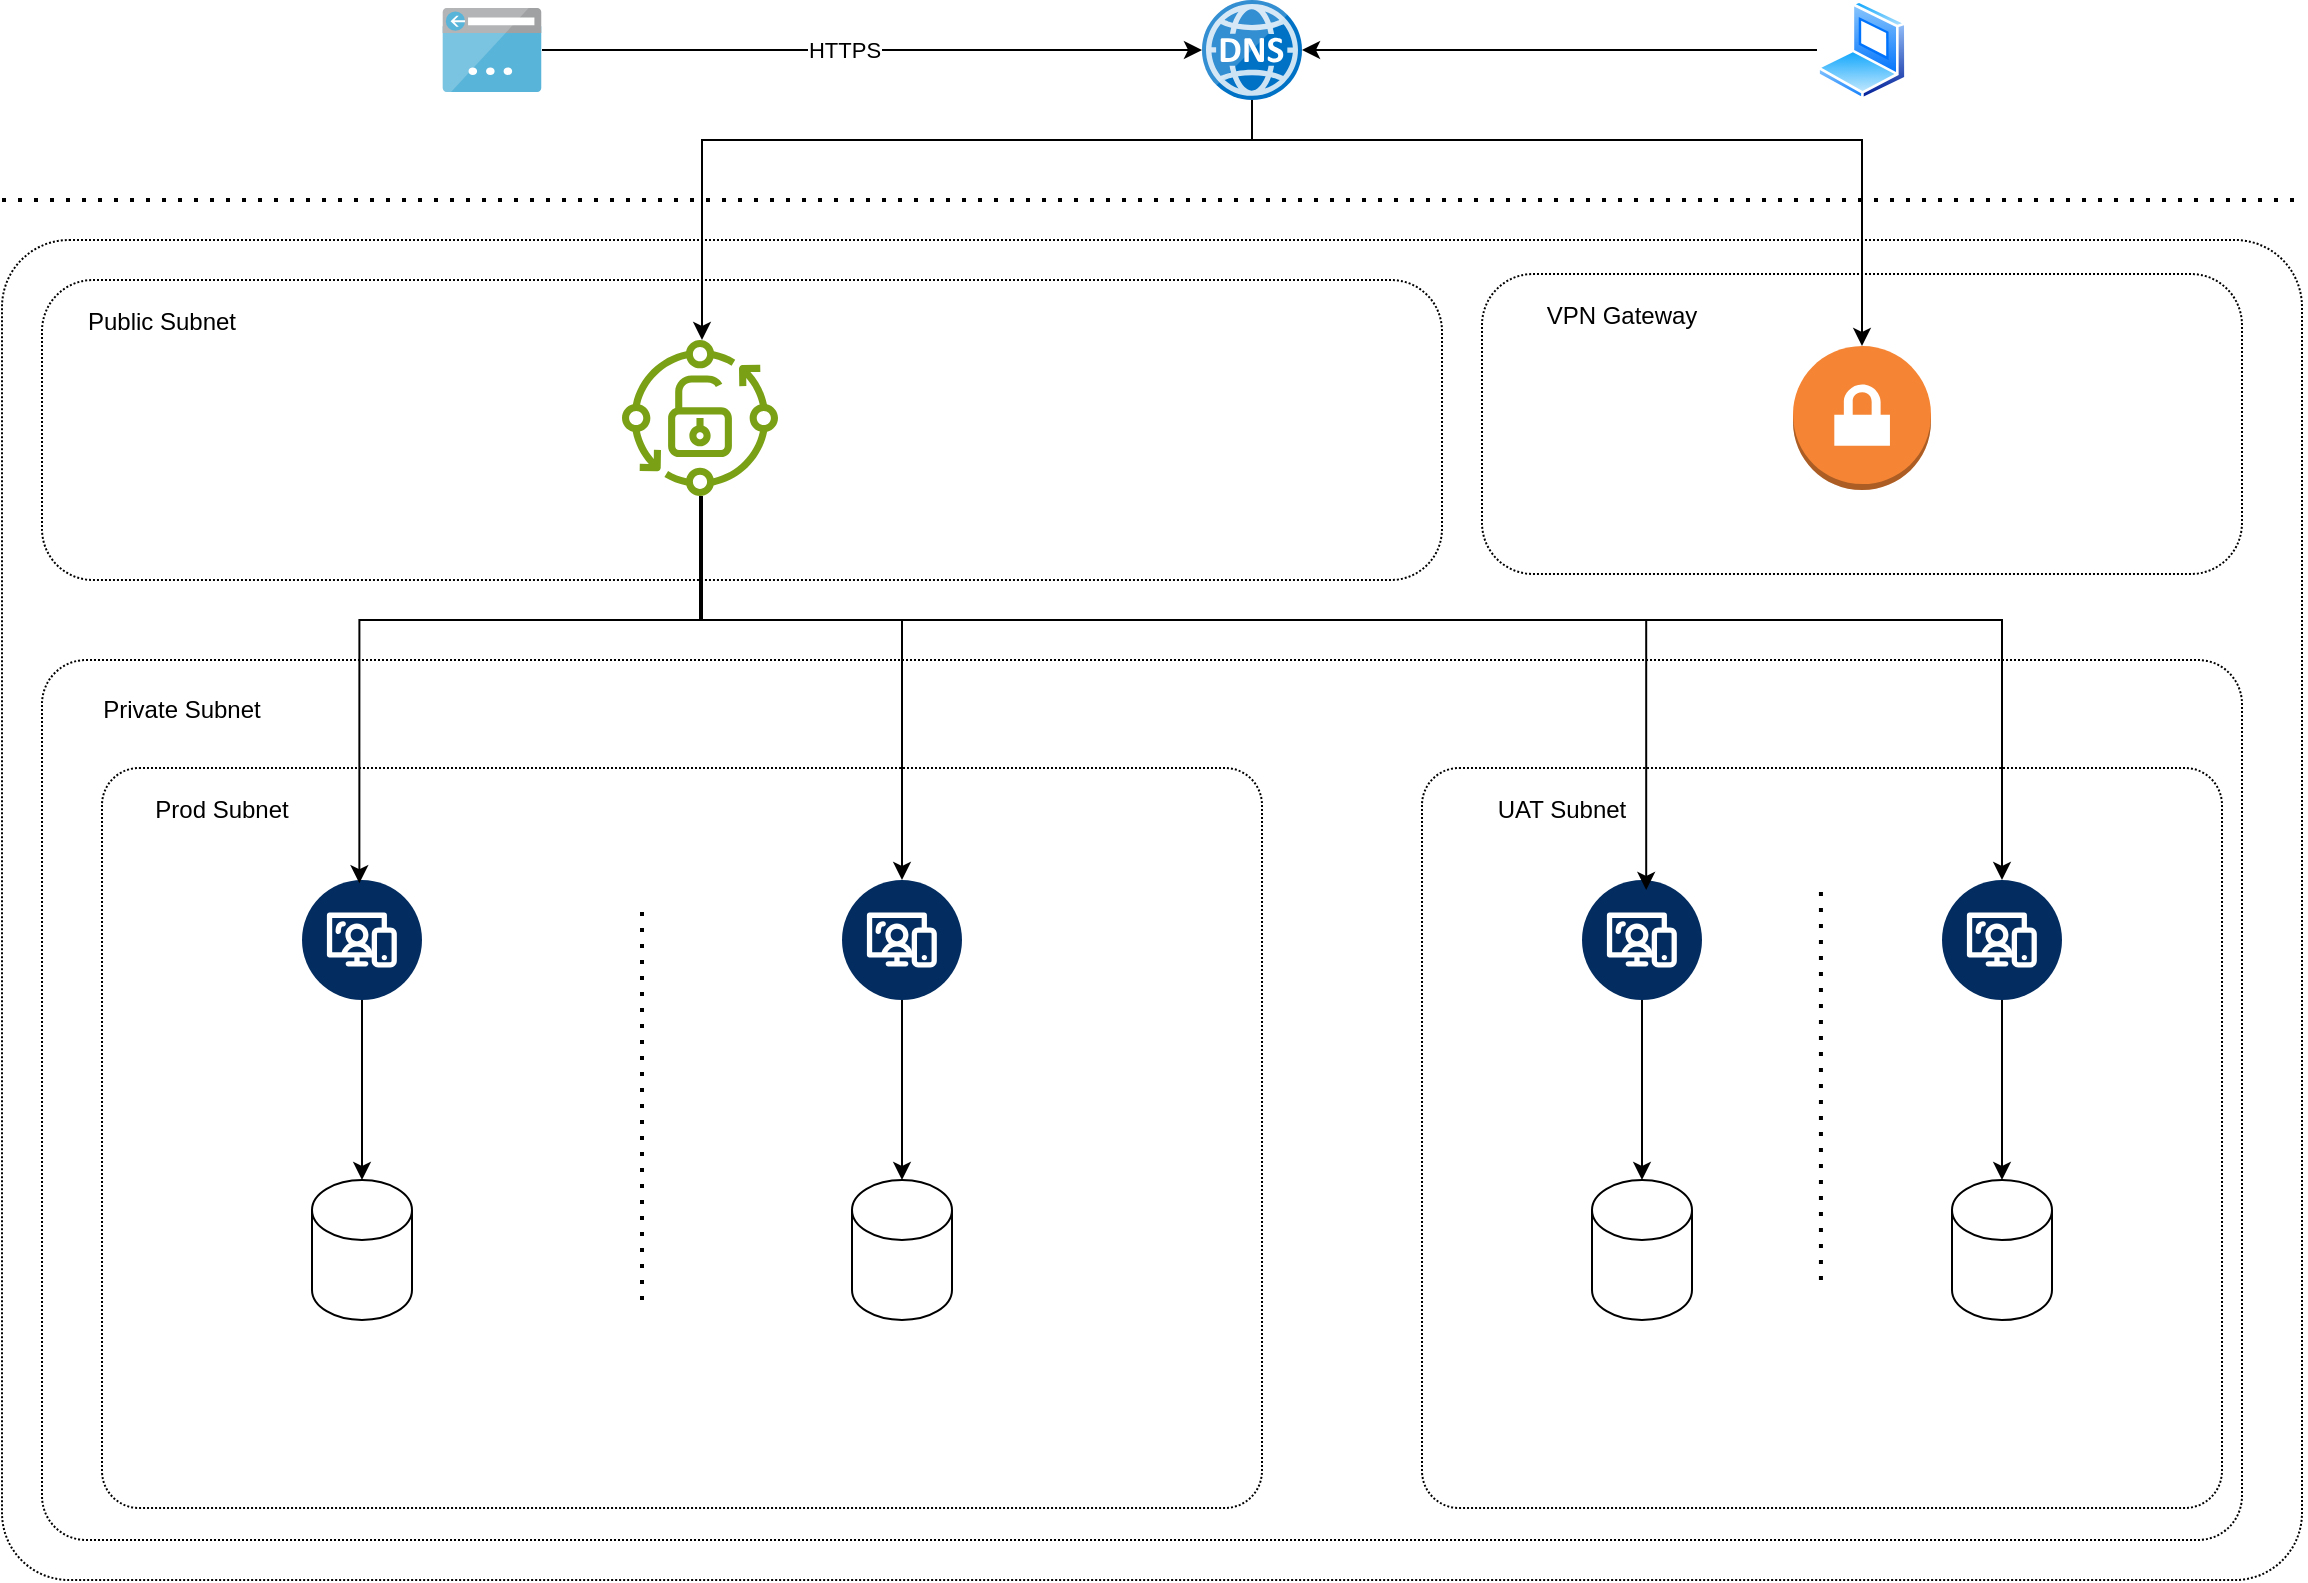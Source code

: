 <mxfile version="24.8.4">
  <diagram name="Page-1" id="b_wjNfzORTjbHEDvQfJR">
    <mxGraphModel dx="1644" dy="794" grid="1" gridSize="10" guides="1" tooltips="1" connect="1" arrows="1" fold="1" page="1" pageScale="1" pageWidth="1169" pageHeight="827" math="0" shadow="0">
      <root>
        <mxCell id="0" />
        <mxCell id="1" parent="0" />
        <mxCell id="yVznmgjhYQ62BfokBK0U-36" value="" style="rounded=1;whiteSpace=wrap;html=1;fillColor=none;dashed=1;dashPattern=1 1;arcSize=5;movable=0;resizable=0;rotatable=0;deletable=0;editable=0;locked=1;connectable=0;" vertex="1" parent="1">
          <mxGeometry x="10" y="150" width="1150" height="670" as="geometry" />
        </mxCell>
        <mxCell id="yVznmgjhYQ62BfokBK0U-29" value="" style="rounded=1;whiteSpace=wrap;html=1;fillColor=none;dashed=1;dashPattern=1 1;arcSize=17;movable=0;resizable=0;rotatable=0;deletable=0;editable=0;locked=1;connectable=0;" vertex="1" parent="1">
          <mxGeometry x="750" y="167" width="380" height="150" as="geometry" />
        </mxCell>
        <mxCell id="yVznmgjhYQ62BfokBK0U-1" value="" style="endArrow=none;dashed=1;html=1;dashPattern=1 3;strokeWidth=2;rounded=0;movable=0;resizable=0;rotatable=0;deletable=0;editable=0;locked=1;connectable=0;" edge="1" parent="1">
          <mxGeometry width="50" height="50" relative="1" as="geometry">
            <mxPoint x="10" y="130" as="sourcePoint" />
            <mxPoint x="1160" y="130" as="targetPoint" />
          </mxGeometry>
        </mxCell>
        <mxCell id="yVznmgjhYQ62BfokBK0U-2" value="" style="rounded=1;whiteSpace=wrap;html=1;fillColor=none;dashed=1;dashPattern=1 1;arcSize=5;movable=1;resizable=1;rotatable=1;deletable=1;editable=1;locked=0;connectable=1;" vertex="1" parent="1">
          <mxGeometry x="30" y="360" width="1100" height="440" as="geometry" />
        </mxCell>
        <mxCell id="yVznmgjhYQ62BfokBK0U-3" value="" style="rounded=1;whiteSpace=wrap;html=1;fillColor=none;dashed=1;dashPattern=1 1;arcSize=5;movable=0;resizable=0;rotatable=0;deletable=0;editable=0;locked=1;connectable=0;" vertex="1" parent="1">
          <mxGeometry x="60" y="414" width="580" height="370" as="geometry" />
        </mxCell>
        <mxCell id="yVznmgjhYQ62BfokBK0U-4" value="" style="rounded=1;whiteSpace=wrap;html=1;fillColor=none;dashed=1;dashPattern=1 1;arcSize=5;movable=0;resizable=0;rotatable=0;deletable=0;editable=0;locked=1;connectable=0;" vertex="1" parent="1">
          <mxGeometry x="720" y="414" width="400" height="370" as="geometry" />
        </mxCell>
        <mxCell id="yVznmgjhYQ62BfokBK0U-5" value="" style="rounded=1;whiteSpace=wrap;html=1;fillColor=none;dashed=1;dashPattern=1 1;arcSize=17;movable=0;resizable=0;rotatable=0;deletable=0;editable=0;locked=1;connectable=0;" vertex="1" parent="1">
          <mxGeometry x="30" y="170" width="700" height="150" as="geometry" />
        </mxCell>
        <mxCell id="yVznmgjhYQ62BfokBK0U-17" value="" style="shape=cylinder3;whiteSpace=wrap;html=1;boundedLbl=1;backgroundOutline=1;size=15;" vertex="1" parent="1">
          <mxGeometry x="165" y="620" width="50" height="70" as="geometry" />
        </mxCell>
        <mxCell id="yVznmgjhYQ62BfokBK0U-18" value="" style="shape=cylinder3;whiteSpace=wrap;html=1;boundedLbl=1;backgroundOutline=1;size=15;" vertex="1" parent="1">
          <mxGeometry x="435" y="620" width="50" height="70" as="geometry" />
        </mxCell>
        <mxCell id="yVznmgjhYQ62BfokBK0U-19" value="" style="verticalLabelPosition=bottom;aspect=fixed;html=1;shape=mxgraph.salesforce.web2;" vertex="1" parent="1">
          <mxGeometry x="160" y="470" width="60" height="60" as="geometry" />
        </mxCell>
        <mxCell id="yVznmgjhYQ62BfokBK0U-20" value="" style="verticalLabelPosition=bottom;aspect=fixed;html=1;shape=mxgraph.salesforce.web2;" vertex="1" parent="1">
          <mxGeometry x="430" y="470" width="60" height="60" as="geometry" />
        </mxCell>
        <mxCell id="yVznmgjhYQ62BfokBK0U-22" value="" style="shape=cylinder3;whiteSpace=wrap;html=1;boundedLbl=1;backgroundOutline=1;size=15;" vertex="1" parent="1">
          <mxGeometry x="985" y="620" width="50" height="70" as="geometry" />
        </mxCell>
        <mxCell id="yVznmgjhYQ62BfokBK0U-23" value="" style="verticalLabelPosition=bottom;aspect=fixed;html=1;shape=mxgraph.salesforce.web2;" vertex="1" parent="1">
          <mxGeometry x="980" y="470" width="60" height="60" as="geometry" />
        </mxCell>
        <mxCell id="yVznmgjhYQ62BfokBK0U-25" value="" style="endArrow=none;dashed=1;html=1;dashPattern=1 3;strokeWidth=2;rounded=0;movable=0;resizable=0;rotatable=0;deletable=0;editable=0;locked=1;connectable=0;" edge="1" parent="1">
          <mxGeometry width="50" height="50" relative="1" as="geometry">
            <mxPoint x="330" y="680" as="sourcePoint" />
            <mxPoint x="330" y="480" as="targetPoint" />
          </mxGeometry>
        </mxCell>
        <mxCell id="yVznmgjhYQ62BfokBK0U-52" style="edgeStyle=orthogonalEdgeStyle;rounded=0;orthogonalLoop=1;jettySize=auto;html=1;" edge="1" parent="1" source="yVznmgjhYQ62BfokBK0U-26" target="yVznmgjhYQ62BfokBK0U-23">
          <mxGeometry relative="1" as="geometry">
            <Array as="points">
              <mxPoint x="359" y="340" />
              <mxPoint x="1010" y="340" />
            </Array>
          </mxGeometry>
        </mxCell>
        <mxCell id="yVznmgjhYQ62BfokBK0U-26" value="" style="sketch=0;outlineConnect=0;fontColor=#232F3E;gradientColor=none;fillColor=#7AA116;strokeColor=none;dashed=0;verticalLabelPosition=bottom;verticalAlign=top;align=center;html=1;fontSize=12;fontStyle=0;aspect=fixed;pointerEvents=1;shape=mxgraph.aws4.iot_greengrass_component_public;" vertex="1" parent="1">
          <mxGeometry x="320" y="200" width="78" height="78" as="geometry" />
        </mxCell>
        <mxCell id="yVznmgjhYQ62BfokBK0U-27" value="" style="outlineConnect=0;dashed=0;verticalLabelPosition=bottom;verticalAlign=top;align=center;html=1;shape=mxgraph.aws3.vpn_gateway;fillColor=#F58534;gradientColor=none;" vertex="1" parent="1">
          <mxGeometry x="905.5" y="203" width="69" height="72" as="geometry" />
        </mxCell>
        <mxCell id="yVznmgjhYQ62BfokBK0U-30" value="Public Subnet" style="text;html=1;align=center;verticalAlign=middle;whiteSpace=wrap;rounded=0;" vertex="1" parent="1">
          <mxGeometry x="30" y="176" width="120" height="30" as="geometry" />
        </mxCell>
        <mxCell id="yVznmgjhYQ62BfokBK0U-31" value="Private Subnet" style="text;html=1;align=center;verticalAlign=middle;whiteSpace=wrap;rounded=0;" vertex="1" parent="1">
          <mxGeometry x="40" y="370" width="120" height="30" as="geometry" />
        </mxCell>
        <mxCell id="yVznmgjhYQ62BfokBK0U-32" value="Prod Subnet" style="text;html=1;align=center;verticalAlign=middle;whiteSpace=wrap;rounded=0;" vertex="1" parent="1">
          <mxGeometry x="60" y="420" width="120" height="30" as="geometry" />
        </mxCell>
        <mxCell id="yVznmgjhYQ62BfokBK0U-33" value="UAT Subnet" style="text;html=1;align=center;verticalAlign=middle;whiteSpace=wrap;rounded=0;" vertex="1" parent="1">
          <mxGeometry x="730" y="420" width="120" height="30" as="geometry" />
        </mxCell>
        <mxCell id="yVznmgjhYQ62BfokBK0U-54" style="edgeStyle=orthogonalEdgeStyle;rounded=0;orthogonalLoop=1;jettySize=auto;html=1;" edge="1" parent="1" source="yVznmgjhYQ62BfokBK0U-34" target="yVznmgjhYQ62BfokBK0U-35">
          <mxGeometry relative="1" as="geometry" />
        </mxCell>
        <mxCell id="yVznmgjhYQ62BfokBK0U-34" value="" style="verticalLabelPosition=bottom;aspect=fixed;html=1;shape=mxgraph.salesforce.web2;" vertex="1" parent="1">
          <mxGeometry x="800" y="470" width="60" height="60" as="geometry" />
        </mxCell>
        <mxCell id="yVznmgjhYQ62BfokBK0U-35" value="" style="shape=cylinder3;whiteSpace=wrap;html=1;boundedLbl=1;backgroundOutline=1;size=15;" vertex="1" parent="1">
          <mxGeometry x="805" y="620" width="50" height="70" as="geometry" />
        </mxCell>
        <mxCell id="yVznmgjhYQ62BfokBK0U-43" style="edgeStyle=orthogonalEdgeStyle;rounded=0;orthogonalLoop=1;jettySize=auto;html=1;" edge="1" parent="1" source="yVznmgjhYQ62BfokBK0U-37" target="yVznmgjhYQ62BfokBK0U-38">
          <mxGeometry relative="1" as="geometry" />
        </mxCell>
        <mxCell id="yVznmgjhYQ62BfokBK0U-56" value="HTTPS" style="edgeLabel;html=1;align=center;verticalAlign=middle;resizable=0;points=[];" vertex="1" connectable="0" parent="yVznmgjhYQ62BfokBK0U-43">
          <mxGeometry x="-0.476" y="-3" relative="1" as="geometry">
            <mxPoint x="64" y="-3" as="offset" />
          </mxGeometry>
        </mxCell>
        <mxCell id="yVznmgjhYQ62BfokBK0U-37" value="" style="image;sketch=0;aspect=fixed;html=1;points=[];align=center;fontSize=12;image=img/lib/mscae/App_Service_IPAddress.svg;" vertex="1" parent="1">
          <mxGeometry x="230" y="34" width="50" height="42" as="geometry" />
        </mxCell>
        <mxCell id="yVznmgjhYQ62BfokBK0U-44" style="edgeStyle=orthogonalEdgeStyle;rounded=0;orthogonalLoop=1;jettySize=auto;html=1;" edge="1" parent="1" source="yVznmgjhYQ62BfokBK0U-38" target="yVznmgjhYQ62BfokBK0U-26">
          <mxGeometry relative="1" as="geometry">
            <Array as="points">
              <mxPoint x="635" y="100" />
              <mxPoint x="360" y="100" />
            </Array>
          </mxGeometry>
        </mxCell>
        <mxCell id="yVznmgjhYQ62BfokBK0U-38" value="" style="image;sketch=0;aspect=fixed;html=1;points=[];align=center;fontSize=12;image=img/lib/mscae/DNS.svg;" vertex="1" parent="1">
          <mxGeometry x="610" y="30" width="50" height="50" as="geometry" />
        </mxCell>
        <mxCell id="yVznmgjhYQ62BfokBK0U-39" value="" style="image;aspect=fixed;perimeter=ellipsePerimeter;html=1;align=center;shadow=0;dashed=0;spacingTop=3;image=img/lib/active_directory/laptop_client.svg;" vertex="1" parent="1">
          <mxGeometry x="917.5" y="30" width="45" height="50" as="geometry" />
        </mxCell>
        <mxCell id="yVznmgjhYQ62BfokBK0U-40" value="VPN Gateway" style="text;html=1;align=center;verticalAlign=middle;whiteSpace=wrap;rounded=0;" vertex="1" parent="1">
          <mxGeometry x="760" y="173" width="120" height="30" as="geometry" />
        </mxCell>
        <mxCell id="yVznmgjhYQ62BfokBK0U-41" style="edgeStyle=orthogonalEdgeStyle;rounded=0;orthogonalLoop=1;jettySize=auto;html=1;exitX=0.5;exitY=1;exitDx=0;exitDy=0;" edge="1" parent="1" source="yVznmgjhYQ62BfokBK0U-40" target="yVznmgjhYQ62BfokBK0U-40">
          <mxGeometry relative="1" as="geometry" />
        </mxCell>
        <mxCell id="yVznmgjhYQ62BfokBK0U-45" style="edgeStyle=orthogonalEdgeStyle;rounded=0;orthogonalLoop=1;jettySize=auto;html=1;entryX=0.5;entryY=0;entryDx=0;entryDy=0;entryPerimeter=0;" edge="1" parent="1" source="yVznmgjhYQ62BfokBK0U-38" target="yVznmgjhYQ62BfokBK0U-27">
          <mxGeometry relative="1" as="geometry">
            <Array as="points">
              <mxPoint x="635" y="100" />
              <mxPoint x="940" y="100" />
            </Array>
          </mxGeometry>
        </mxCell>
        <mxCell id="yVznmgjhYQ62BfokBK0U-46" style="edgeStyle=orthogonalEdgeStyle;rounded=0;orthogonalLoop=1;jettySize=auto;html=1;" edge="1" parent="1" source="yVznmgjhYQ62BfokBK0U-39" target="yVznmgjhYQ62BfokBK0U-38">
          <mxGeometry relative="1" as="geometry" />
        </mxCell>
        <mxCell id="yVznmgjhYQ62BfokBK0U-47" style="edgeStyle=orthogonalEdgeStyle;rounded=0;orthogonalLoop=1;jettySize=auto;html=1;entryX=0.478;entryY=0.027;entryDx=0;entryDy=0;entryPerimeter=0;" edge="1" parent="1" source="yVznmgjhYQ62BfokBK0U-26" target="yVznmgjhYQ62BfokBK0U-19">
          <mxGeometry relative="1" as="geometry">
            <Array as="points">
              <mxPoint x="359" y="340" />
              <mxPoint x="189" y="340" />
            </Array>
          </mxGeometry>
        </mxCell>
        <mxCell id="yVznmgjhYQ62BfokBK0U-48" style="edgeStyle=orthogonalEdgeStyle;rounded=0;orthogonalLoop=1;jettySize=auto;html=1;entryX=0.5;entryY=0;entryDx=0;entryDy=0;entryPerimeter=0;" edge="1" parent="1" source="yVznmgjhYQ62BfokBK0U-26" target="yVznmgjhYQ62BfokBK0U-20">
          <mxGeometry relative="1" as="geometry">
            <Array as="points">
              <mxPoint x="360" y="340" />
              <mxPoint x="460" y="340" />
            </Array>
          </mxGeometry>
        </mxCell>
        <mxCell id="yVznmgjhYQ62BfokBK0U-49" style="edgeStyle=orthogonalEdgeStyle;rounded=0;orthogonalLoop=1;jettySize=auto;html=1;entryX=0.5;entryY=0;entryDx=0;entryDy=0;entryPerimeter=0;" edge="1" parent="1" source="yVznmgjhYQ62BfokBK0U-19" target="yVznmgjhYQ62BfokBK0U-17">
          <mxGeometry relative="1" as="geometry" />
        </mxCell>
        <mxCell id="yVznmgjhYQ62BfokBK0U-50" style="edgeStyle=orthogonalEdgeStyle;rounded=0;orthogonalLoop=1;jettySize=auto;html=1;entryX=0.5;entryY=0;entryDx=0;entryDy=0;entryPerimeter=0;" edge="1" parent="1" source="yVznmgjhYQ62BfokBK0U-20" target="yVznmgjhYQ62BfokBK0U-18">
          <mxGeometry relative="1" as="geometry" />
        </mxCell>
        <mxCell id="yVznmgjhYQ62BfokBK0U-51" style="edgeStyle=orthogonalEdgeStyle;rounded=0;orthogonalLoop=1;jettySize=auto;html=1;entryX=0.535;entryY=0.083;entryDx=0;entryDy=0;entryPerimeter=0;" edge="1" parent="1" source="yVznmgjhYQ62BfokBK0U-26" target="yVznmgjhYQ62BfokBK0U-34">
          <mxGeometry relative="1" as="geometry">
            <Array as="points">
              <mxPoint x="359" y="340" />
              <mxPoint x="832" y="340" />
            </Array>
          </mxGeometry>
        </mxCell>
        <mxCell id="yVznmgjhYQ62BfokBK0U-53" value="" style="endArrow=none;dashed=1;html=1;dashPattern=1 3;strokeWidth=2;rounded=0;movable=0;resizable=0;rotatable=0;deletable=0;editable=0;locked=1;connectable=0;" edge="1" parent="1">
          <mxGeometry width="50" height="50" relative="1" as="geometry">
            <mxPoint x="919.47" y="670" as="sourcePoint" />
            <mxPoint x="919.47" y="470" as="targetPoint" />
          </mxGeometry>
        </mxCell>
        <mxCell id="yVznmgjhYQ62BfokBK0U-55" style="edgeStyle=orthogonalEdgeStyle;rounded=0;orthogonalLoop=1;jettySize=auto;html=1;entryX=0.5;entryY=0;entryDx=0;entryDy=0;entryPerimeter=0;" edge="1" parent="1" source="yVznmgjhYQ62BfokBK0U-23" target="yVznmgjhYQ62BfokBK0U-22">
          <mxGeometry relative="1" as="geometry" />
        </mxCell>
      </root>
    </mxGraphModel>
  </diagram>
</mxfile>
